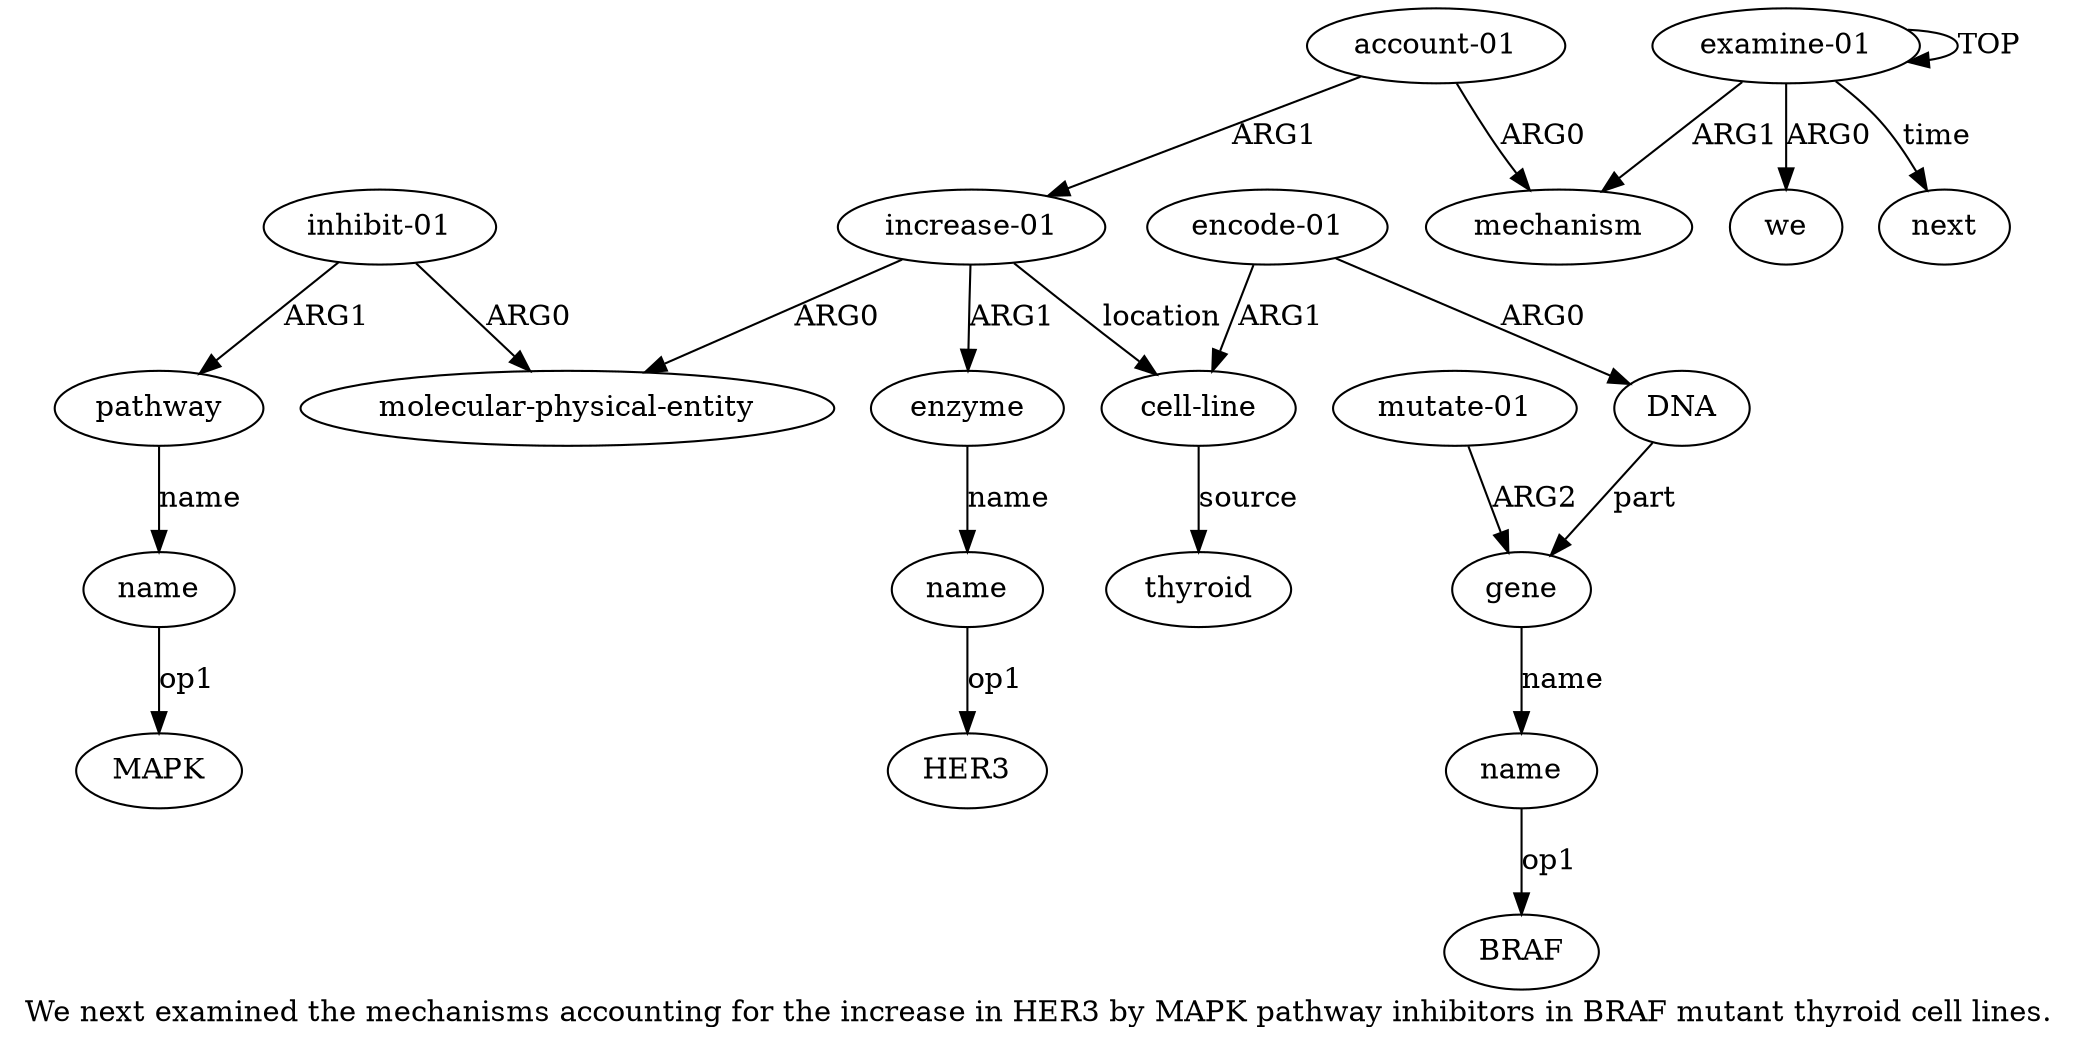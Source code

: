 digraph  {
	graph [label="We next examined the mechanisms accounting for the increase in HER3 by MAPK pathway inhibitors in BRAF mutant thyroid cell lines."];
	node [label="\N"];
	"a8 MAPK"	 [color=black,
		gold_ind=-1,
		gold_label=MAPK,
		label=MAPK,
		test_ind=-1,
		test_label=MAPK];
	"a10 HER3"	 [color=black,
		gold_ind=-1,
		gold_label=HER3,
		label=HER3,
		test_ind=-1,
		test_label=HER3];
	a8	 [color=black,
		gold_ind=8,
		gold_label=name,
		label=name,
		test_ind=8,
		test_label=name];
	a8 -> "a8 MAPK" [key=0,
	color=black,
	gold_label=op1,
	label=op1,
	test_label=op1];
a15 [color=black,
	gold_ind=15,
	gold_label=gene,
	label=gene,
	test_ind=15,
	test_label=gene];
a16 [color=black,
	gold_ind=16,
	gold_label=name,
	label=name,
	test_ind=16,
	test_label=name];
a15 -> a16 [key=0,
color=black,
gold_label=name,
label=name,
test_label=name];
a14 [color=black,
gold_ind=14,
gold_label=DNA,
label=DNA,
test_ind=14,
test_label=DNA];
a14 -> a15 [key=0,
color=black,
gold_label=part,
label=part,
test_label=part];
a17 [color=black,
gold_ind=17,
gold_label="mutate-01",
label="mutate-01",
test_ind=17,
test_label="mutate-01"];
a17 -> a15 [key=0,
color=black,
gold_label=ARG2,
label=ARG2,
test_label=ARG2];
"a16 BRAF" [color=black,
gold_ind=-1,
gold_label=BRAF,
label=BRAF,
test_ind=-1,
test_label=BRAF];
a16 -> "a16 BRAF" [key=0,
color=black,
gold_label=op1,
label=op1,
test_label=op1];
a11 [color=black,
gold_ind=11,
gold_label="cell-line",
label="cell-line",
test_ind=11,
test_label="cell-line"];
a12 [color=black,
gold_ind=12,
gold_label=thyroid,
label=thyroid,
test_ind=12,
test_label=thyroid];
a11 -> a12 [key=0,
color=black,
gold_label=source,
label=source,
test_label=source];
a10 [color=black,
gold_ind=10,
gold_label=name,
label=name,
test_ind=10,
test_label=name];
a10 -> "a10 HER3" [key=0,
color=black,
gold_label=op1,
label=op1,
test_label=op1];
a13 [color=black,
gold_ind=13,
gold_label="encode-01",
label="encode-01",
test_ind=13,
test_label="encode-01"];
a13 -> a14 [key=0,
color=black,
gold_label=ARG0,
label=ARG0,
test_label=ARG0];
a13 -> a11 [key=0,
color=black,
gold_label=ARG1,
label=ARG1,
test_label=ARG1];
a18 [color=black,
gold_ind=18,
gold_label=next,
label=next,
test_ind=18,
test_label=next];
a1 [color=black,
gold_ind=1,
gold_label=we,
label=we,
test_ind=1,
test_label=we];
a0 [color=black,
gold_ind=0,
gold_label="examine-01",
label="examine-01",
test_ind=0,
test_label="examine-01"];
a0 -> a18 [key=0,
color=black,
gold_label=time,
label=time,
test_label=time];
a0 -> a1 [key=0,
color=black,
gold_label=ARG0,
label=ARG0,
test_label=ARG0];
a0 -> a0 [key=0,
color=black,
gold_label=TOP,
label=TOP,
test_label=TOP];
a2 [color=black,
gold_ind=2,
gold_label=mechanism,
label=mechanism,
test_ind=2,
test_label=mechanism];
a0 -> a2 [key=0,
color=black,
gold_label=ARG1,
label=ARG1,
test_label=ARG1];
a3 [color=black,
gold_ind=3,
gold_label="account-01",
label="account-01",
test_ind=3,
test_label="account-01"];
a3 -> a2 [key=0,
color=black,
gold_label=ARG0,
label=ARG0,
test_label=ARG0];
a4 [color=black,
gold_ind=4,
gold_label="increase-01",
label="increase-01",
test_ind=4,
test_label="increase-01"];
a3 -> a4 [key=0,
color=black,
gold_label=ARG1,
label=ARG1,
test_label=ARG1];
a5 [color=black,
gold_ind=5,
gold_label="molecular-physical-entity",
label="molecular-physical-entity",
test_ind=5,
test_label="molecular-physical-entity"];
a4 -> a11 [key=0,
color=black,
gold_label=location,
label=location,
test_label=location];
a4 -> a5 [key=0,
color=black,
gold_label=ARG0,
label=ARG0,
test_label=ARG0];
a9 [color=black,
gold_ind=9,
gold_label=enzyme,
label=enzyme,
test_ind=9,
test_label=enzyme];
a4 -> a9 [key=0,
color=black,
gold_label=ARG1,
label=ARG1,
test_label=ARG1];
a7 [color=black,
gold_ind=7,
gold_label=pathway,
label=pathway,
test_ind=7,
test_label=pathway];
a7 -> a8 [key=0,
color=black,
gold_label=name,
label=name,
test_label=name];
a6 [color=black,
gold_ind=6,
gold_label="inhibit-01",
label="inhibit-01",
test_ind=6,
test_label="inhibit-01"];
a6 -> a5 [key=0,
color=black,
gold_label=ARG0,
label=ARG0,
test_label=ARG0];
a6 -> a7 [key=0,
color=black,
gold_label=ARG1,
label=ARG1,
test_label=ARG1];
a9 -> a10 [key=0,
color=black,
gold_label=name,
label=name,
test_label=name];
}
